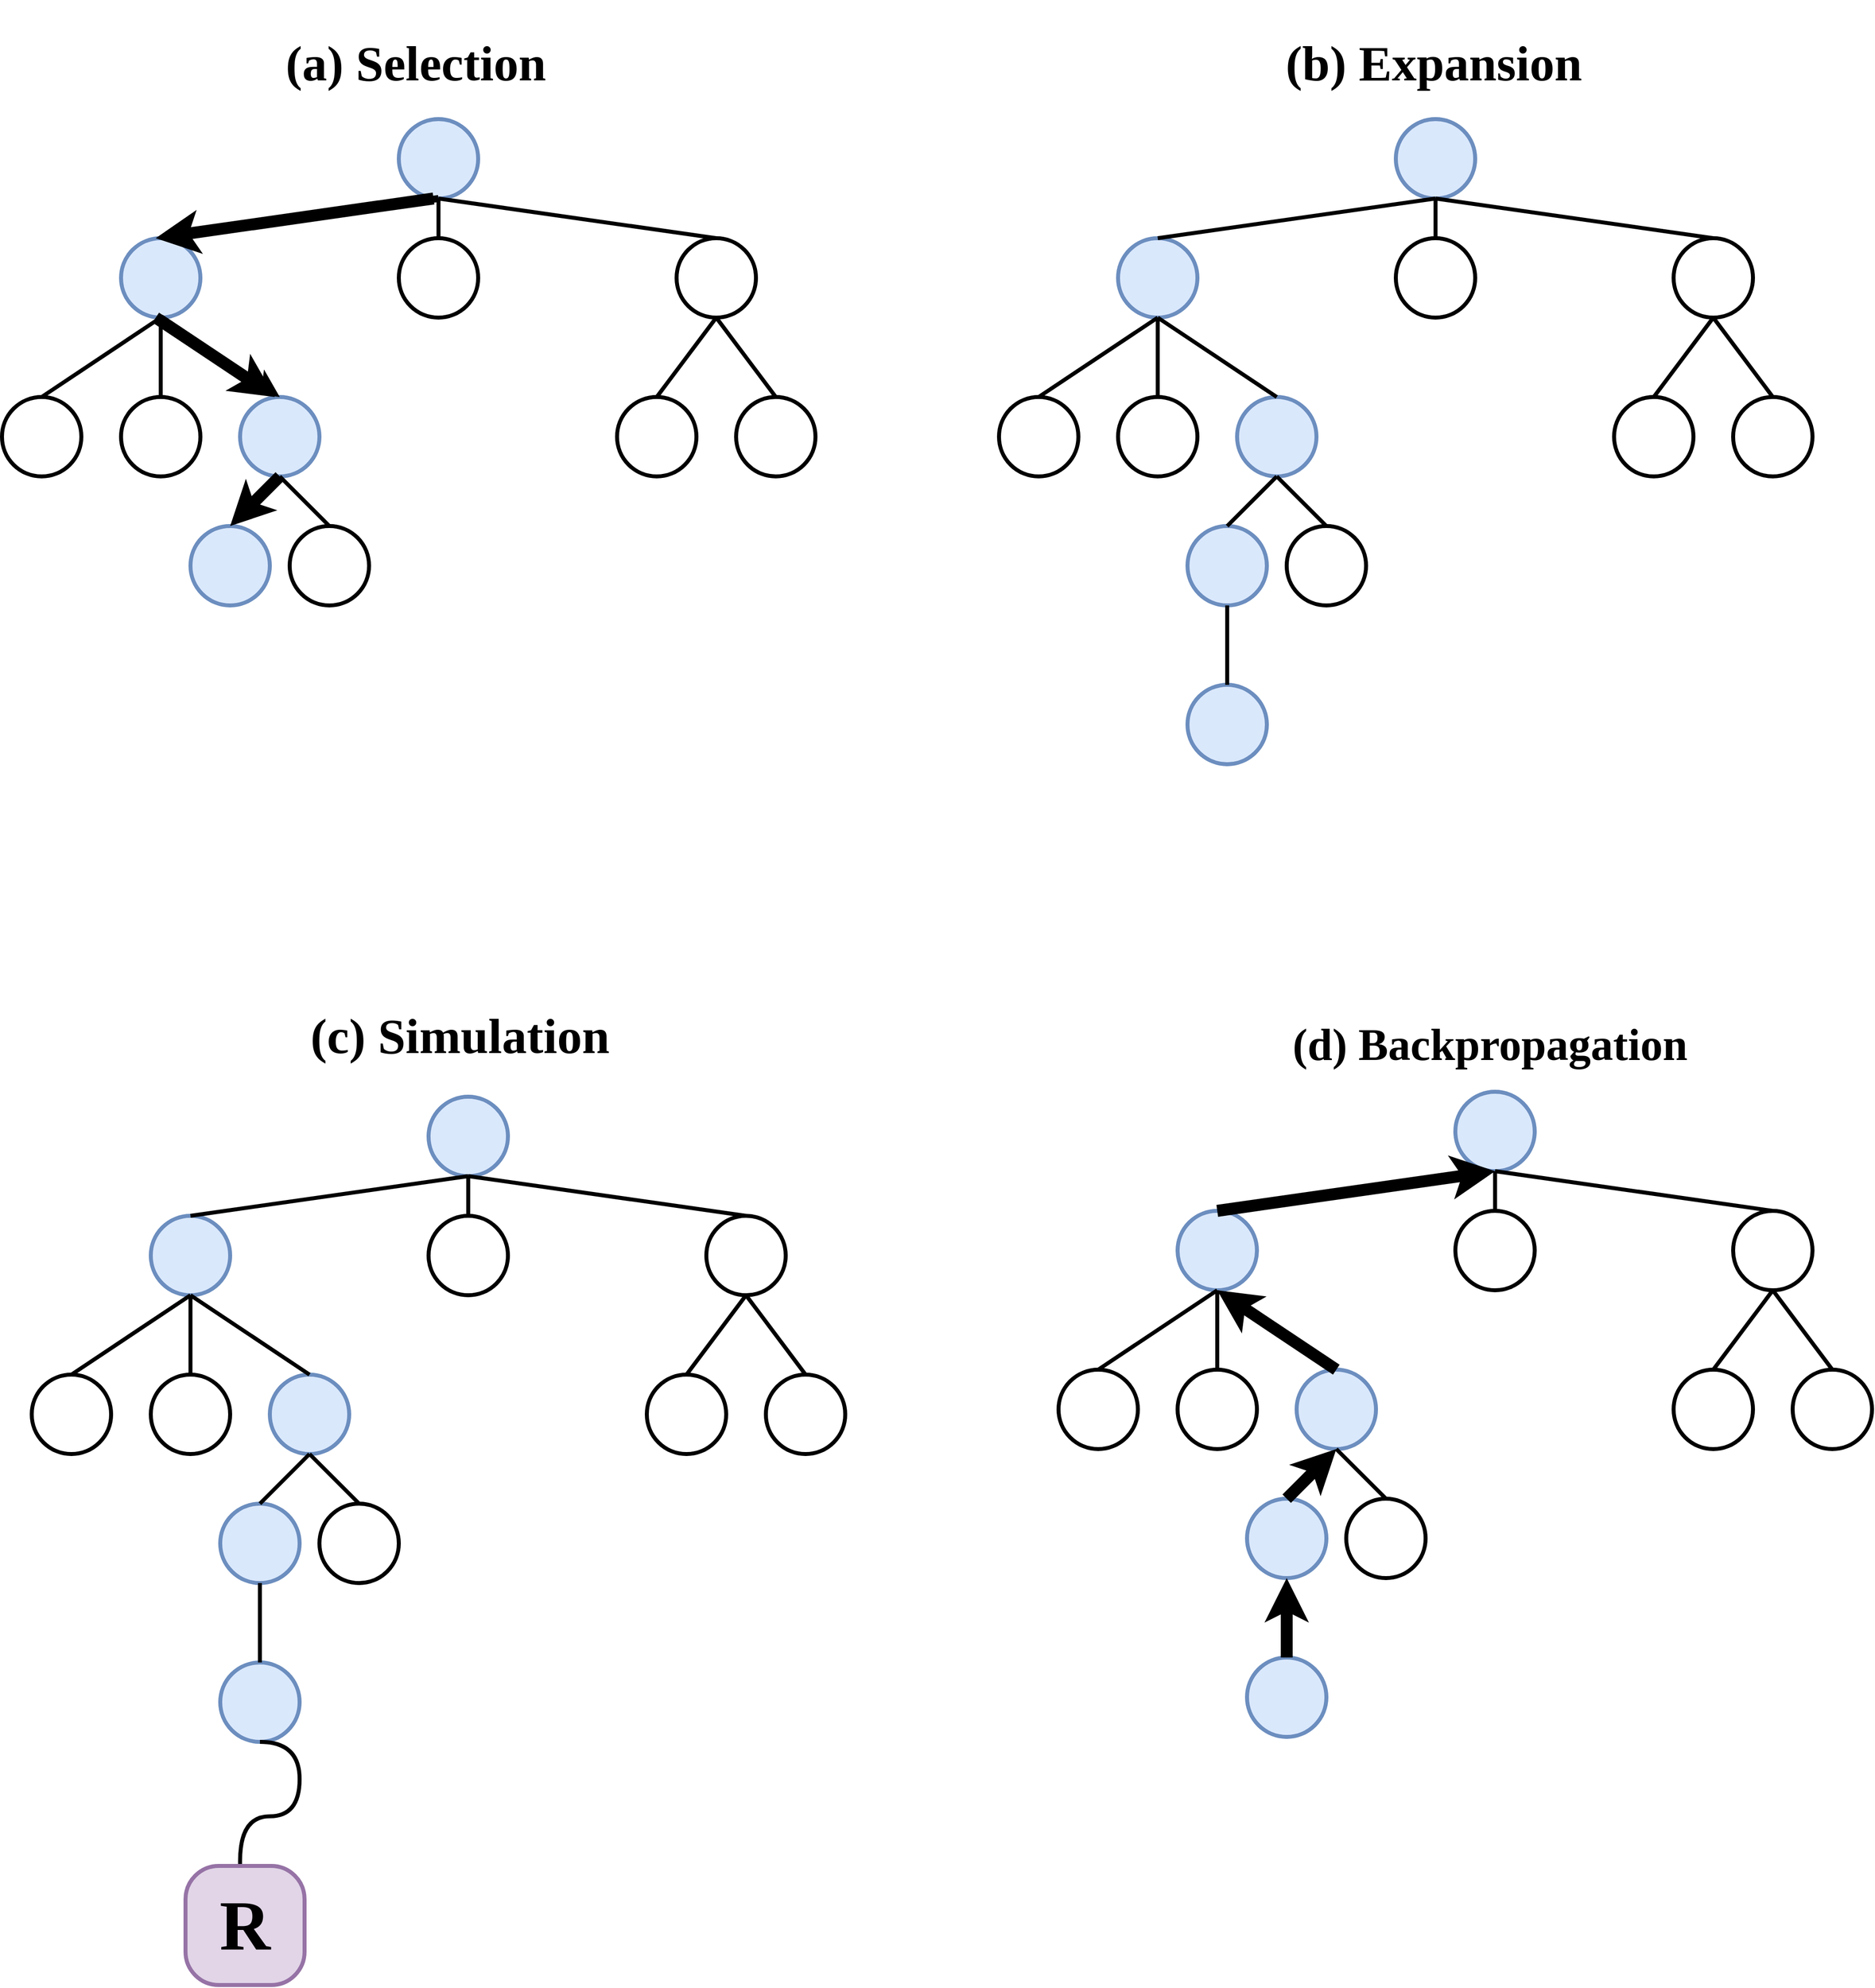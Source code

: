 <mxfile version="19.0.3" type="device"><diagram id="94oe1oDZFFtpoUFkXEv8" name="Page-1"><mxGraphModel dx="3404" dy="1874" grid="1" gridSize="10" guides="1" tooltips="1" connect="1" arrows="1" fold="1" page="1" pageScale="1" pageWidth="1200" pageHeight="1600" math="0" shadow="0"><root><mxCell id="0"/><mxCell id="1" parent="0"/><mxCell id="FXWaGObU6yOtIhLdGdDb-1" value="" style="ellipse;whiteSpace=wrap;html=1;aspect=fixed;strokeWidth=4;fillColor=#dae8fc;strokeColor=#6c8ebf;" parent="1" vertex="1"><mxGeometry x="30" y="710" width="80" height="80" as="geometry"/></mxCell><mxCell id="FXWaGObU6yOtIhLdGdDb-2" value="" style="ellipse;whiteSpace=wrap;html=1;aspect=fixed;strokeWidth=4;fillColor=#dae8fc;strokeColor=#6c8ebf;" parent="1" vertex="1"><mxGeometry x="-250" y="830" width="80" height="80" as="geometry"/></mxCell><mxCell id="FXWaGObU6yOtIhLdGdDb-3" value="" style="ellipse;whiteSpace=wrap;html=1;aspect=fixed;strokeWidth=4;" parent="1" vertex="1"><mxGeometry x="30" y="830" width="80" height="80" as="geometry"/></mxCell><mxCell id="FXWaGObU6yOtIhLdGdDb-4" value="" style="ellipse;whiteSpace=wrap;html=1;aspect=fixed;strokeWidth=4;" parent="1" vertex="1"><mxGeometry x="310" y="830" width="80" height="80" as="geometry"/></mxCell><mxCell id="FXWaGObU6yOtIhLdGdDb-5" value="" style="ellipse;whiteSpace=wrap;html=1;aspect=fixed;strokeWidth=4;" parent="1" vertex="1"><mxGeometry x="250" y="990" width="80" height="80" as="geometry"/></mxCell><mxCell id="FXWaGObU6yOtIhLdGdDb-6" value="" style="ellipse;whiteSpace=wrap;html=1;aspect=fixed;strokeWidth=4;" parent="1" vertex="1"><mxGeometry x="370" y="990" width="80" height="80" as="geometry"/></mxCell><mxCell id="FXWaGObU6yOtIhLdGdDb-7" value="" style="ellipse;whiteSpace=wrap;html=1;aspect=fixed;strokeWidth=4;" parent="1" vertex="1"><mxGeometry x="-250" y="990" width="80" height="80" as="geometry"/></mxCell><mxCell id="FXWaGObU6yOtIhLdGdDb-8" value="" style="ellipse;whiteSpace=wrap;html=1;aspect=fixed;strokeWidth=4;fillColor=#dae8fc;strokeColor=#6c8ebf;" parent="1" vertex="1"><mxGeometry x="-130" y="990" width="80" height="80" as="geometry"/></mxCell><mxCell id="FXWaGObU6yOtIhLdGdDb-9" value="" style="ellipse;whiteSpace=wrap;html=1;aspect=fixed;strokeWidth=4;" parent="1" vertex="1"><mxGeometry x="-370" y="990" width="80" height="80" as="geometry"/></mxCell><mxCell id="FXWaGObU6yOtIhLdGdDb-10" value="" style="ellipse;whiteSpace=wrap;html=1;aspect=fixed;strokeWidth=4;fillColor=#dae8fc;strokeColor=#6c8ebf;" parent="1" vertex="1"><mxGeometry x="-180" y="1120" width="80" height="80" as="geometry"/></mxCell><mxCell id="FXWaGObU6yOtIhLdGdDb-11" value="" style="ellipse;whiteSpace=wrap;html=1;aspect=fixed;strokeWidth=4;" parent="1" vertex="1"><mxGeometry x="-80" y="1120" width="80" height="80" as="geometry"/></mxCell><mxCell id="FXWaGObU6yOtIhLdGdDb-12" value="" style="endArrow=classic;html=1;rounded=0;exitX=0.5;exitY=1;exitDx=0;exitDy=0;entryX=0.5;entryY=0;entryDx=0;entryDy=0;strokeWidth=7;" parent="1" source="FXWaGObU6yOtIhLdGdDb-1" target="FXWaGObU6yOtIhLdGdDb-2" edge="1"><mxGeometry width="50" height="50" relative="1" as="geometry"><mxPoint x="70" y="1170" as="sourcePoint"/><mxPoint x="150" y="1200" as="targetPoint"/></mxGeometry></mxCell><mxCell id="FXWaGObU6yOtIhLdGdDb-13" value="" style="endArrow=classic;html=1;rounded=0;exitX=0.5;exitY=1;exitDx=0;exitDy=0;entryX=0.5;entryY=0;entryDx=0;entryDy=0;strokeWidth=7;" parent="1" source="FXWaGObU6yOtIhLdGdDb-2" target="FXWaGObU6yOtIhLdGdDb-8" edge="1"><mxGeometry width="50" height="50" relative="1" as="geometry"><mxPoint x="-20" y="1050" as="sourcePoint"/><mxPoint x="30" y="1000" as="targetPoint"/></mxGeometry></mxCell><mxCell id="FXWaGObU6yOtIhLdGdDb-14" value="" style="endArrow=classic;html=1;rounded=0;exitX=0.5;exitY=1;exitDx=0;exitDy=0;entryX=0.5;entryY=0;entryDx=0;entryDy=0;strokeWidth=12;" parent="1" source="FXWaGObU6yOtIhLdGdDb-8" target="FXWaGObU6yOtIhLdGdDb-10" edge="1"><mxGeometry width="50" height="50" relative="1" as="geometry"><mxPoint x="-20" y="950" as="sourcePoint"/><mxPoint x="30" y="900" as="targetPoint"/></mxGeometry></mxCell><mxCell id="FXWaGObU6yOtIhLdGdDb-15" value="" style="endArrow=none;html=1;rounded=0;exitX=0.5;exitY=0;exitDx=0;exitDy=0;strokeWidth=4;" parent="1" source="FXWaGObU6yOtIhLdGdDb-3" edge="1"><mxGeometry width="50" height="50" relative="1" as="geometry"><mxPoint x="-20" y="950" as="sourcePoint"/><mxPoint x="70" y="790" as="targetPoint"/></mxGeometry></mxCell><mxCell id="FXWaGObU6yOtIhLdGdDb-16" value="" style="endArrow=none;html=1;rounded=0;exitX=0.5;exitY=0;exitDx=0;exitDy=0;strokeWidth=4;" parent="1" source="FXWaGObU6yOtIhLdGdDb-4" edge="1"><mxGeometry width="50" height="50" relative="1" as="geometry"><mxPoint x="-20" y="950" as="sourcePoint"/><mxPoint x="70" y="790" as="targetPoint"/></mxGeometry></mxCell><mxCell id="FXWaGObU6yOtIhLdGdDb-17" value="" style="endArrow=none;html=1;rounded=0;exitX=0.5;exitY=0;exitDx=0;exitDy=0;strokeWidth=4;" parent="1" source="FXWaGObU6yOtIhLdGdDb-7" edge="1"><mxGeometry width="50" height="50" relative="1" as="geometry"><mxPoint x="-20" y="950" as="sourcePoint"/><mxPoint x="-210" y="910" as="targetPoint"/></mxGeometry></mxCell><mxCell id="FXWaGObU6yOtIhLdGdDb-18" value="" style="endArrow=none;html=1;rounded=0;exitX=0.5;exitY=0;exitDx=0;exitDy=0;strokeWidth=4;" parent="1" source="FXWaGObU6yOtIhLdGdDb-9" edge="1"><mxGeometry width="50" height="50" relative="1" as="geometry"><mxPoint x="-20" y="950" as="sourcePoint"/><mxPoint x="-210" y="910" as="targetPoint"/></mxGeometry></mxCell><mxCell id="FXWaGObU6yOtIhLdGdDb-19" value="" style="endArrow=none;html=1;rounded=0;entryX=0.5;entryY=1;entryDx=0;entryDy=0;exitX=0.5;exitY=0;exitDx=0;exitDy=0;strokeWidth=4;" parent="1" source="FXWaGObU6yOtIhLdGdDb-11" target="FXWaGObU6yOtIhLdGdDb-8" edge="1"><mxGeometry width="50" height="50" relative="1" as="geometry"><mxPoint x="-20" y="950" as="sourcePoint"/><mxPoint x="30" y="900" as="targetPoint"/></mxGeometry></mxCell><mxCell id="FXWaGObU6yOtIhLdGdDb-20" value="" style="endArrow=none;html=1;rounded=0;entryX=0.5;entryY=1;entryDx=0;entryDy=0;exitX=0.5;exitY=0;exitDx=0;exitDy=0;strokeWidth=4;" parent="1" source="FXWaGObU6yOtIhLdGdDb-5" target="FXWaGObU6yOtIhLdGdDb-4" edge="1"><mxGeometry width="50" height="50" relative="1" as="geometry"><mxPoint x="230" y="950" as="sourcePoint"/><mxPoint x="280" y="900" as="targetPoint"/></mxGeometry></mxCell><mxCell id="FXWaGObU6yOtIhLdGdDb-21" value="" style="endArrow=none;html=1;rounded=0;exitX=0.5;exitY=0;exitDx=0;exitDy=0;strokeWidth=4;" parent="1" source="FXWaGObU6yOtIhLdGdDb-6" edge="1"><mxGeometry width="50" height="50" relative="1" as="geometry"><mxPoint x="230" y="950" as="sourcePoint"/><mxPoint x="350" y="910" as="targetPoint"/></mxGeometry></mxCell><mxCell id="FXWaGObU6yOtIhLdGdDb-25" value="" style="ellipse;whiteSpace=wrap;html=1;aspect=fixed;strokeWidth=4;fillColor=#dae8fc;strokeColor=#6c8ebf;" parent="1" vertex="1"><mxGeometry x="1035" y="710" width="80" height="80" as="geometry"/></mxCell><mxCell id="FXWaGObU6yOtIhLdGdDb-26" value="" style="ellipse;whiteSpace=wrap;html=1;aspect=fixed;strokeWidth=4;fillColor=#dae8fc;strokeColor=#6c8ebf;" parent="1" vertex="1"><mxGeometry x="755" y="830" width="80" height="80" as="geometry"/></mxCell><mxCell id="FXWaGObU6yOtIhLdGdDb-27" value="" style="ellipse;whiteSpace=wrap;html=1;aspect=fixed;strokeWidth=4;" parent="1" vertex="1"><mxGeometry x="1035" y="830" width="80" height="80" as="geometry"/></mxCell><mxCell id="FXWaGObU6yOtIhLdGdDb-28" value="" style="ellipse;whiteSpace=wrap;html=1;aspect=fixed;strokeWidth=4;" parent="1" vertex="1"><mxGeometry x="1315" y="830" width="80" height="80" as="geometry"/></mxCell><mxCell id="FXWaGObU6yOtIhLdGdDb-29" value="" style="ellipse;whiteSpace=wrap;html=1;aspect=fixed;strokeWidth=4;" parent="1" vertex="1"><mxGeometry x="1255" y="990" width="80" height="80" as="geometry"/></mxCell><mxCell id="FXWaGObU6yOtIhLdGdDb-30" value="" style="ellipse;whiteSpace=wrap;html=1;aspect=fixed;strokeWidth=4;" parent="1" vertex="1"><mxGeometry x="1375" y="990" width="80" height="80" as="geometry"/></mxCell><mxCell id="FXWaGObU6yOtIhLdGdDb-31" value="" style="ellipse;whiteSpace=wrap;html=1;aspect=fixed;strokeWidth=4;" parent="1" vertex="1"><mxGeometry x="755" y="990" width="80" height="80" as="geometry"/></mxCell><mxCell id="FXWaGObU6yOtIhLdGdDb-32" value="" style="ellipse;whiteSpace=wrap;html=1;aspect=fixed;strokeWidth=4;fillColor=#dae8fc;strokeColor=#6c8ebf;" parent="1" vertex="1"><mxGeometry x="875" y="990" width="80" height="80" as="geometry"/></mxCell><mxCell id="FXWaGObU6yOtIhLdGdDb-33" value="" style="ellipse;whiteSpace=wrap;html=1;aspect=fixed;strokeWidth=4;" parent="1" vertex="1"><mxGeometry x="635" y="990" width="80" height="80" as="geometry"/></mxCell><mxCell id="FXWaGObU6yOtIhLdGdDb-34" value="" style="ellipse;whiteSpace=wrap;html=1;aspect=fixed;strokeWidth=4;fillColor=#dae8fc;strokeColor=#6c8ebf;" parent="1" vertex="1"><mxGeometry x="825" y="1120" width="80" height="80" as="geometry"/></mxCell><mxCell id="FXWaGObU6yOtIhLdGdDb-35" value="" style="ellipse;whiteSpace=wrap;html=1;aspect=fixed;strokeWidth=4;" parent="1" vertex="1"><mxGeometry x="925" y="1120" width="80" height="80" as="geometry"/></mxCell><mxCell id="FXWaGObU6yOtIhLdGdDb-39" value="" style="endArrow=none;html=1;rounded=0;exitX=0.5;exitY=0;exitDx=0;exitDy=0;strokeWidth=4;" parent="1" source="FXWaGObU6yOtIhLdGdDb-27" edge="1"><mxGeometry width="50" height="50" relative="1" as="geometry"><mxPoint x="985" y="950" as="sourcePoint"/><mxPoint x="1075.0" y="790" as="targetPoint"/></mxGeometry></mxCell><mxCell id="FXWaGObU6yOtIhLdGdDb-40" value="" style="endArrow=none;html=1;rounded=0;exitX=0.5;exitY=0;exitDx=0;exitDy=0;strokeWidth=4;" parent="1" source="FXWaGObU6yOtIhLdGdDb-28" edge="1"><mxGeometry width="50" height="50" relative="1" as="geometry"><mxPoint x="985" y="950" as="sourcePoint"/><mxPoint x="1075.0" y="790" as="targetPoint"/></mxGeometry></mxCell><mxCell id="FXWaGObU6yOtIhLdGdDb-41" value="" style="endArrow=none;html=1;rounded=0;exitX=0.5;exitY=0;exitDx=0;exitDy=0;strokeWidth=4;" parent="1" source="FXWaGObU6yOtIhLdGdDb-31" edge="1"><mxGeometry width="50" height="50" relative="1" as="geometry"><mxPoint x="985" y="950" as="sourcePoint"/><mxPoint x="795.0" y="910" as="targetPoint"/></mxGeometry></mxCell><mxCell id="FXWaGObU6yOtIhLdGdDb-42" value="" style="endArrow=none;html=1;rounded=0;exitX=0.5;exitY=0;exitDx=0;exitDy=0;strokeWidth=4;" parent="1" source="FXWaGObU6yOtIhLdGdDb-33" edge="1"><mxGeometry width="50" height="50" relative="1" as="geometry"><mxPoint x="985" y="950" as="sourcePoint"/><mxPoint x="795.0" y="910" as="targetPoint"/></mxGeometry></mxCell><mxCell id="FXWaGObU6yOtIhLdGdDb-43" value="" style="endArrow=none;html=1;rounded=0;entryX=0.5;entryY=1;entryDx=0;entryDy=0;exitX=0.5;exitY=0;exitDx=0;exitDy=0;strokeWidth=4;" parent="1" source="FXWaGObU6yOtIhLdGdDb-35" target="FXWaGObU6yOtIhLdGdDb-32" edge="1"><mxGeometry width="50" height="50" relative="1" as="geometry"><mxPoint x="985" y="950" as="sourcePoint"/><mxPoint x="1035" y="900" as="targetPoint"/></mxGeometry></mxCell><mxCell id="FXWaGObU6yOtIhLdGdDb-44" value="" style="endArrow=none;html=1;rounded=0;entryX=0.5;entryY=1;entryDx=0;entryDy=0;exitX=0.5;exitY=0;exitDx=0;exitDy=0;strokeWidth=4;" parent="1" source="FXWaGObU6yOtIhLdGdDb-29" target="FXWaGObU6yOtIhLdGdDb-28" edge="1"><mxGeometry width="50" height="50" relative="1" as="geometry"><mxPoint x="1235" y="950" as="sourcePoint"/><mxPoint x="1285" y="900" as="targetPoint"/></mxGeometry></mxCell><mxCell id="FXWaGObU6yOtIhLdGdDb-45" value="" style="endArrow=none;html=1;rounded=0;exitX=0.5;exitY=0;exitDx=0;exitDy=0;strokeWidth=4;" parent="1" source="FXWaGObU6yOtIhLdGdDb-30" edge="1"><mxGeometry width="50" height="50" relative="1" as="geometry"><mxPoint x="1235" y="950" as="sourcePoint"/><mxPoint x="1355" y="910" as="targetPoint"/></mxGeometry></mxCell><mxCell id="FXWaGObU6yOtIhLdGdDb-46" value="" style="endArrow=none;html=1;rounded=0;entryX=0.5;entryY=1;entryDx=0;entryDy=0;exitX=0.5;exitY=0;exitDx=0;exitDy=0;strokeWidth=4;" parent="1" source="FXWaGObU6yOtIhLdGdDb-26" target="FXWaGObU6yOtIhLdGdDb-25" edge="1"><mxGeometry width="50" height="50" relative="1" as="geometry"><mxPoint x="1100" y="790" as="sourcePoint"/><mxPoint x="1150" y="740" as="targetPoint"/></mxGeometry></mxCell><mxCell id="FXWaGObU6yOtIhLdGdDb-47" value="" style="endArrow=none;html=1;rounded=0;entryX=0.5;entryY=1;entryDx=0;entryDy=0;exitX=0.5;exitY=0;exitDx=0;exitDy=0;strokeWidth=4;" parent="1" source="FXWaGObU6yOtIhLdGdDb-32" target="FXWaGObU6yOtIhLdGdDb-26" edge="1"><mxGeometry width="50" height="50" relative="1" as="geometry"><mxPoint x="1100" y="890" as="sourcePoint"/><mxPoint x="1150" y="840" as="targetPoint"/></mxGeometry></mxCell><mxCell id="FXWaGObU6yOtIhLdGdDb-48" value="" style="endArrow=none;html=1;rounded=0;exitX=0.5;exitY=0;exitDx=0;exitDy=0;entryX=0.5;entryY=1;entryDx=0;entryDy=0;strokeWidth=4;" parent="1" source="FXWaGObU6yOtIhLdGdDb-34" target="FXWaGObU6yOtIhLdGdDb-32" edge="1"><mxGeometry width="50" height="50" relative="1" as="geometry"><mxPoint x="1100" y="980" as="sourcePoint"/><mxPoint x="920" y="1070" as="targetPoint"/></mxGeometry></mxCell><mxCell id="FXWaGObU6yOtIhLdGdDb-49" value="" style="ellipse;whiteSpace=wrap;html=1;aspect=fixed;strokeWidth=4;fillColor=#dae8fc;strokeColor=#6c8ebf;" parent="1" vertex="1"><mxGeometry x="825" y="1280" width="80" height="80" as="geometry"/></mxCell><mxCell id="FXWaGObU6yOtIhLdGdDb-50" value="" style="endArrow=none;html=1;rounded=0;exitX=0.5;exitY=1;exitDx=0;exitDy=0;entryX=0.5;entryY=0;entryDx=0;entryDy=0;strokeWidth=4;" parent="1" source="FXWaGObU6yOtIhLdGdDb-34" target="FXWaGObU6yOtIhLdGdDb-49" edge="1"><mxGeometry width="50" height="50" relative="1" as="geometry"><mxPoint x="1100" y="1080" as="sourcePoint"/><mxPoint x="1150" y="1030" as="targetPoint"/></mxGeometry></mxCell><mxCell id="FXWaGObU6yOtIhLdGdDb-75" value="" style="ellipse;whiteSpace=wrap;html=1;aspect=fixed;strokeWidth=4;fillColor=#dae8fc;strokeColor=#6c8ebf;" parent="1" vertex="1"><mxGeometry x="60" y="1695" width="80" height="80" as="geometry"/></mxCell><mxCell id="FXWaGObU6yOtIhLdGdDb-76" value="" style="ellipse;whiteSpace=wrap;html=1;aspect=fixed;strokeWidth=4;fillColor=#dae8fc;strokeColor=#6c8ebf;" parent="1" vertex="1"><mxGeometry x="-220" y="1815" width="80" height="80" as="geometry"/></mxCell><mxCell id="FXWaGObU6yOtIhLdGdDb-77" value="" style="ellipse;whiteSpace=wrap;html=1;aspect=fixed;strokeWidth=4;" parent="1" vertex="1"><mxGeometry x="60" y="1815" width="80" height="80" as="geometry"/></mxCell><mxCell id="FXWaGObU6yOtIhLdGdDb-78" value="" style="ellipse;whiteSpace=wrap;html=1;aspect=fixed;strokeWidth=4;" parent="1" vertex="1"><mxGeometry x="340" y="1815" width="80" height="80" as="geometry"/></mxCell><mxCell id="FXWaGObU6yOtIhLdGdDb-79" value="" style="ellipse;whiteSpace=wrap;html=1;aspect=fixed;strokeWidth=4;" parent="1" vertex="1"><mxGeometry x="280" y="1975" width="80" height="80" as="geometry"/></mxCell><mxCell id="FXWaGObU6yOtIhLdGdDb-80" value="" style="ellipse;whiteSpace=wrap;html=1;aspect=fixed;strokeWidth=4;" parent="1" vertex="1"><mxGeometry x="400" y="1975" width="80" height="80" as="geometry"/></mxCell><mxCell id="FXWaGObU6yOtIhLdGdDb-81" value="" style="ellipse;whiteSpace=wrap;html=1;aspect=fixed;strokeWidth=4;" parent="1" vertex="1"><mxGeometry x="-220" y="1975" width="80" height="80" as="geometry"/></mxCell><mxCell id="FXWaGObU6yOtIhLdGdDb-82" value="" style="ellipse;whiteSpace=wrap;html=1;aspect=fixed;strokeWidth=4;fillColor=#dae8fc;strokeColor=#6c8ebf;" parent="1" vertex="1"><mxGeometry x="-100" y="1975" width="80" height="80" as="geometry"/></mxCell><mxCell id="FXWaGObU6yOtIhLdGdDb-83" value="" style="ellipse;whiteSpace=wrap;html=1;aspect=fixed;strokeWidth=4;" parent="1" vertex="1"><mxGeometry x="-340" y="1975" width="80" height="80" as="geometry"/></mxCell><mxCell id="FXWaGObU6yOtIhLdGdDb-84" value="" style="ellipse;whiteSpace=wrap;html=1;aspect=fixed;strokeWidth=4;fillColor=#dae8fc;strokeColor=#6c8ebf;" parent="1" vertex="1"><mxGeometry x="-150" y="2105" width="80" height="80" as="geometry"/></mxCell><mxCell id="FXWaGObU6yOtIhLdGdDb-85" value="" style="ellipse;whiteSpace=wrap;html=1;aspect=fixed;strokeWidth=4;" parent="1" vertex="1"><mxGeometry x="-50" y="2105" width="80" height="80" as="geometry"/></mxCell><mxCell id="FXWaGObU6yOtIhLdGdDb-86" value="" style="endArrow=none;html=1;rounded=0;exitX=0.5;exitY=0;exitDx=0;exitDy=0;strokeWidth=4;" parent="1" source="FXWaGObU6yOtIhLdGdDb-77" edge="1"><mxGeometry width="50" height="50" relative="1" as="geometry"><mxPoint x="10" y="1935" as="sourcePoint"/><mxPoint x="100" y="1775" as="targetPoint"/></mxGeometry></mxCell><mxCell id="FXWaGObU6yOtIhLdGdDb-87" value="" style="endArrow=none;html=1;rounded=0;exitX=0.5;exitY=0;exitDx=0;exitDy=0;strokeWidth=4;" parent="1" source="FXWaGObU6yOtIhLdGdDb-78" edge="1"><mxGeometry width="50" height="50" relative="1" as="geometry"><mxPoint x="10" y="1935" as="sourcePoint"/><mxPoint x="100" y="1775" as="targetPoint"/></mxGeometry></mxCell><mxCell id="FXWaGObU6yOtIhLdGdDb-88" value="" style="endArrow=none;html=1;rounded=0;exitX=0.5;exitY=0;exitDx=0;exitDy=0;strokeWidth=4;" parent="1" source="FXWaGObU6yOtIhLdGdDb-81" edge="1"><mxGeometry width="50" height="50" relative="1" as="geometry"><mxPoint x="10" y="1935" as="sourcePoint"/><mxPoint x="-180" y="1895.0" as="targetPoint"/></mxGeometry></mxCell><mxCell id="FXWaGObU6yOtIhLdGdDb-89" value="" style="endArrow=none;html=1;rounded=0;exitX=0.5;exitY=0;exitDx=0;exitDy=0;strokeWidth=4;" parent="1" source="FXWaGObU6yOtIhLdGdDb-83" edge="1"><mxGeometry width="50" height="50" relative="1" as="geometry"><mxPoint x="10" y="1935" as="sourcePoint"/><mxPoint x="-180" y="1895.0" as="targetPoint"/></mxGeometry></mxCell><mxCell id="FXWaGObU6yOtIhLdGdDb-90" value="" style="endArrow=none;html=1;rounded=0;entryX=0.5;entryY=1;entryDx=0;entryDy=0;exitX=0.5;exitY=0;exitDx=0;exitDy=0;strokeWidth=4;" parent="1" source="FXWaGObU6yOtIhLdGdDb-85" target="FXWaGObU6yOtIhLdGdDb-82" edge="1"><mxGeometry width="50" height="50" relative="1" as="geometry"><mxPoint x="10" y="1935" as="sourcePoint"/><mxPoint x="60" y="1885" as="targetPoint"/></mxGeometry></mxCell><mxCell id="FXWaGObU6yOtIhLdGdDb-91" value="" style="endArrow=none;html=1;rounded=0;entryX=0.5;entryY=1;entryDx=0;entryDy=0;exitX=0.5;exitY=0;exitDx=0;exitDy=0;strokeWidth=4;" parent="1" source="FXWaGObU6yOtIhLdGdDb-79" target="FXWaGObU6yOtIhLdGdDb-78" edge="1"><mxGeometry width="50" height="50" relative="1" as="geometry"><mxPoint x="260" y="1935" as="sourcePoint"/><mxPoint x="310" y="1885" as="targetPoint"/></mxGeometry></mxCell><mxCell id="FXWaGObU6yOtIhLdGdDb-92" value="" style="endArrow=none;html=1;rounded=0;exitX=0.5;exitY=0;exitDx=0;exitDy=0;strokeWidth=4;" parent="1" source="FXWaGObU6yOtIhLdGdDb-80" edge="1"><mxGeometry width="50" height="50" relative="1" as="geometry"><mxPoint x="260" y="1935" as="sourcePoint"/><mxPoint x="380" y="1895.0" as="targetPoint"/></mxGeometry></mxCell><mxCell id="FXWaGObU6yOtIhLdGdDb-93" value="" style="endArrow=none;html=1;rounded=0;entryX=0.5;entryY=1;entryDx=0;entryDy=0;exitX=0.5;exitY=0;exitDx=0;exitDy=0;strokeWidth=4;" parent="1" source="FXWaGObU6yOtIhLdGdDb-76" target="FXWaGObU6yOtIhLdGdDb-75" edge="1"><mxGeometry width="50" height="50" relative="1" as="geometry"><mxPoint x="125" y="1775" as="sourcePoint"/><mxPoint x="175" y="1725" as="targetPoint"/></mxGeometry></mxCell><mxCell id="FXWaGObU6yOtIhLdGdDb-94" value="" style="endArrow=none;html=1;rounded=0;entryX=0.5;entryY=1;entryDx=0;entryDy=0;exitX=0.5;exitY=0;exitDx=0;exitDy=0;strokeWidth=4;" parent="1" source="FXWaGObU6yOtIhLdGdDb-82" target="FXWaGObU6yOtIhLdGdDb-76" edge="1"><mxGeometry width="50" height="50" relative="1" as="geometry"><mxPoint x="125" y="1875" as="sourcePoint"/><mxPoint x="175" y="1825" as="targetPoint"/></mxGeometry></mxCell><mxCell id="FXWaGObU6yOtIhLdGdDb-95" value="" style="endArrow=none;html=1;rounded=0;exitX=0.5;exitY=0;exitDx=0;exitDy=0;entryX=0.5;entryY=1;entryDx=0;entryDy=0;strokeWidth=4;" parent="1" source="FXWaGObU6yOtIhLdGdDb-84" target="FXWaGObU6yOtIhLdGdDb-82" edge="1"><mxGeometry width="50" height="50" relative="1" as="geometry"><mxPoint x="125" y="1965" as="sourcePoint"/><mxPoint x="-55" y="2055" as="targetPoint"/></mxGeometry></mxCell><mxCell id="FXWaGObU6yOtIhLdGdDb-96" value="" style="ellipse;whiteSpace=wrap;html=1;aspect=fixed;strokeWidth=4;fillColor=#dae8fc;strokeColor=#6c8ebf;" parent="1" vertex="1"><mxGeometry x="-150" y="2265" width="80" height="80" as="geometry"/></mxCell><mxCell id="FXWaGObU6yOtIhLdGdDb-97" value="" style="endArrow=none;html=1;rounded=0;exitX=0.5;exitY=1;exitDx=0;exitDy=0;entryX=0.5;entryY=0;entryDx=0;entryDy=0;strokeWidth=4;" parent="1" source="FXWaGObU6yOtIhLdGdDb-84" target="FXWaGObU6yOtIhLdGdDb-96" edge="1"><mxGeometry width="50" height="50" relative="1" as="geometry"><mxPoint x="125" y="2065" as="sourcePoint"/><mxPoint x="175" y="2015" as="targetPoint"/></mxGeometry></mxCell><mxCell id="FXWaGObU6yOtIhLdGdDb-98" value="" style="endArrow=none;html=1;rounded=0;edgeStyle=orthogonalEdgeStyle;curved=1;entryX=0.5;entryY=1;entryDx=0;entryDy=0;startArrow=none;exitX=0.5;exitY=0;exitDx=0;exitDy=0;strokeWidth=4;" parent="1" source="FXWaGObU6yOtIhLdGdDb-130" target="FXWaGObU6yOtIhLdGdDb-96" edge="1"><mxGeometry width="50" height="50" relative="1" as="geometry"><mxPoint x="-110" y="2560" as="sourcePoint"/><mxPoint x="-110" y="2350" as="targetPoint"/><Array as="points"><mxPoint x="-130" y="2510"/><mxPoint x="-130" y="2420"/><mxPoint x="-70" y="2420"/><mxPoint x="-70" y="2345"/></Array></mxGeometry></mxCell><mxCell id="FXWaGObU6yOtIhLdGdDb-99" value="" style="ellipse;whiteSpace=wrap;html=1;aspect=fixed;strokeWidth=4;fillColor=#dae8fc;strokeColor=#6c8ebf;" parent="1" vertex="1"><mxGeometry x="1095" y="1690" width="80" height="80" as="geometry"/></mxCell><mxCell id="FXWaGObU6yOtIhLdGdDb-100" value="" style="ellipse;whiteSpace=wrap;html=1;aspect=fixed;strokeWidth=4;fillColor=#dae8fc;strokeColor=#6c8ebf;" parent="1" vertex="1"><mxGeometry x="815" y="1810" width="80" height="80" as="geometry"/></mxCell><mxCell id="FXWaGObU6yOtIhLdGdDb-101" value="" style="ellipse;whiteSpace=wrap;html=1;aspect=fixed;strokeWidth=4;" parent="1" vertex="1"><mxGeometry x="1095" y="1810" width="80" height="80" as="geometry"/></mxCell><mxCell id="FXWaGObU6yOtIhLdGdDb-102" value="" style="ellipse;whiteSpace=wrap;html=1;aspect=fixed;strokeWidth=4;" parent="1" vertex="1"><mxGeometry x="1375" y="1810" width="80" height="80" as="geometry"/></mxCell><mxCell id="FXWaGObU6yOtIhLdGdDb-103" value="" style="ellipse;whiteSpace=wrap;html=1;aspect=fixed;strokeWidth=4;" parent="1" vertex="1"><mxGeometry x="1315" y="1970" width="80" height="80" as="geometry"/></mxCell><mxCell id="FXWaGObU6yOtIhLdGdDb-104" value="" style="ellipse;whiteSpace=wrap;html=1;aspect=fixed;strokeWidth=4;" parent="1" vertex="1"><mxGeometry x="1435" y="1970" width="80" height="80" as="geometry"/></mxCell><mxCell id="FXWaGObU6yOtIhLdGdDb-105" value="" style="ellipse;whiteSpace=wrap;html=1;aspect=fixed;strokeWidth=4;" parent="1" vertex="1"><mxGeometry x="815" y="1970" width="80" height="80" as="geometry"/></mxCell><mxCell id="FXWaGObU6yOtIhLdGdDb-106" value="" style="ellipse;whiteSpace=wrap;html=1;aspect=fixed;strokeWidth=4;fillColor=#dae8fc;strokeColor=#6c8ebf;" parent="1" vertex="1"><mxGeometry x="935" y="1970" width="80" height="80" as="geometry"/></mxCell><mxCell id="FXWaGObU6yOtIhLdGdDb-107" value="" style="ellipse;whiteSpace=wrap;html=1;aspect=fixed;strokeWidth=4;" parent="1" vertex="1"><mxGeometry x="695" y="1970" width="80" height="80" as="geometry"/></mxCell><mxCell id="FXWaGObU6yOtIhLdGdDb-108" value="" style="ellipse;whiteSpace=wrap;html=1;aspect=fixed;strokeWidth=4;fillColor=#dae8fc;strokeColor=#6c8ebf;" parent="1" vertex="1"><mxGeometry x="885" y="2100" width="80" height="80" as="geometry"/></mxCell><mxCell id="FXWaGObU6yOtIhLdGdDb-109" value="" style="ellipse;whiteSpace=wrap;html=1;aspect=fixed;strokeWidth=4;" parent="1" vertex="1"><mxGeometry x="985" y="2100" width="80" height="80" as="geometry"/></mxCell><mxCell id="FXWaGObU6yOtIhLdGdDb-110" value="" style="endArrow=none;html=1;rounded=0;exitX=0.5;exitY=0;exitDx=0;exitDy=0;strokeWidth=4;" parent="1" source="FXWaGObU6yOtIhLdGdDb-101" edge="1"><mxGeometry width="50" height="50" relative="1" as="geometry"><mxPoint x="1045" y="1930" as="sourcePoint"/><mxPoint x="1135" y="1770" as="targetPoint"/></mxGeometry></mxCell><mxCell id="FXWaGObU6yOtIhLdGdDb-111" value="" style="endArrow=none;html=1;rounded=0;exitX=0.5;exitY=0;exitDx=0;exitDy=0;strokeWidth=4;" parent="1" source="FXWaGObU6yOtIhLdGdDb-102" edge="1"><mxGeometry width="50" height="50" relative="1" as="geometry"><mxPoint x="1045" y="1930" as="sourcePoint"/><mxPoint x="1135" y="1770" as="targetPoint"/></mxGeometry></mxCell><mxCell id="FXWaGObU6yOtIhLdGdDb-112" value="" style="endArrow=none;html=1;rounded=0;exitX=0.5;exitY=0;exitDx=0;exitDy=0;strokeWidth=4;" parent="1" source="FXWaGObU6yOtIhLdGdDb-105" edge="1"><mxGeometry width="50" height="50" relative="1" as="geometry"><mxPoint x="1045" y="1930" as="sourcePoint"/><mxPoint x="855" y="1890.0" as="targetPoint"/></mxGeometry></mxCell><mxCell id="FXWaGObU6yOtIhLdGdDb-113" value="" style="endArrow=none;html=1;rounded=0;exitX=0.5;exitY=0;exitDx=0;exitDy=0;strokeWidth=4;" parent="1" source="FXWaGObU6yOtIhLdGdDb-107" edge="1"><mxGeometry width="50" height="50" relative="1" as="geometry"><mxPoint x="1045" y="1930" as="sourcePoint"/><mxPoint x="855" y="1890.0" as="targetPoint"/></mxGeometry></mxCell><mxCell id="FXWaGObU6yOtIhLdGdDb-114" value="" style="endArrow=none;html=1;rounded=0;entryX=0.5;entryY=1;entryDx=0;entryDy=0;exitX=0.5;exitY=0;exitDx=0;exitDy=0;strokeWidth=4;" parent="1" source="FXWaGObU6yOtIhLdGdDb-109" target="FXWaGObU6yOtIhLdGdDb-106" edge="1"><mxGeometry width="50" height="50" relative="1" as="geometry"><mxPoint x="1045" y="1930" as="sourcePoint"/><mxPoint x="1095" y="1880" as="targetPoint"/></mxGeometry></mxCell><mxCell id="FXWaGObU6yOtIhLdGdDb-115" value="" style="endArrow=none;html=1;rounded=0;entryX=0.5;entryY=1;entryDx=0;entryDy=0;exitX=0.5;exitY=0;exitDx=0;exitDy=0;strokeWidth=4;" parent="1" source="FXWaGObU6yOtIhLdGdDb-103" target="FXWaGObU6yOtIhLdGdDb-102" edge="1"><mxGeometry width="50" height="50" relative="1" as="geometry"><mxPoint x="1295" y="1930" as="sourcePoint"/><mxPoint x="1345" y="1880" as="targetPoint"/></mxGeometry></mxCell><mxCell id="FXWaGObU6yOtIhLdGdDb-116" value="" style="endArrow=none;html=1;rounded=0;exitX=0.5;exitY=0;exitDx=0;exitDy=0;strokeWidth=4;" parent="1" source="FXWaGObU6yOtIhLdGdDb-104" edge="1"><mxGeometry width="50" height="50" relative="1" as="geometry"><mxPoint x="1295" y="1930" as="sourcePoint"/><mxPoint x="1415" y="1890.0" as="targetPoint"/></mxGeometry></mxCell><mxCell id="FXWaGObU6yOtIhLdGdDb-120" value="" style="ellipse;whiteSpace=wrap;html=1;aspect=fixed;strokeWidth=4;fillColor=#dae8fc;strokeColor=#6c8ebf;" parent="1" vertex="1"><mxGeometry x="885" y="2260" width="80" height="80" as="geometry"/></mxCell><mxCell id="FXWaGObU6yOtIhLdGdDb-122" value="" style="endArrow=classic;html=1;rounded=0;curved=1;exitX=0.5;exitY=0;exitDx=0;exitDy=0;entryX=0.5;entryY=1;entryDx=0;entryDy=0;fillColor=#000000;endSize=6;startSize=12;sourcePerimeterSpacing=2;strokeWidth=12;" parent="1" source="FXWaGObU6yOtIhLdGdDb-120" target="FXWaGObU6yOtIhLdGdDb-108" edge="1"><mxGeometry width="50" height="50" relative="1" as="geometry"><mxPoint x="1005" y="2060" as="sourcePoint"/><mxPoint x="1025" y="2250" as="targetPoint"/></mxGeometry></mxCell><mxCell id="FXWaGObU6yOtIhLdGdDb-123" value="" style="endArrow=classic;html=1;rounded=0;curved=1;exitX=0.5;exitY=0;exitDx=0;exitDy=0;entryX=0.5;entryY=1;entryDx=0;entryDy=0;strokeWidth=12;" parent="1" source="FXWaGObU6yOtIhLdGdDb-108" target="FXWaGObU6yOtIhLdGdDb-106" edge="1"><mxGeometry width="50" height="50" relative="1" as="geometry"><mxPoint x="1105" y="2200" as="sourcePoint"/><mxPoint x="1155" y="2150" as="targetPoint"/></mxGeometry></mxCell><mxCell id="FXWaGObU6yOtIhLdGdDb-124" value="" style="endArrow=classic;html=1;rounded=0;curved=1;exitX=0.5;exitY=0;exitDx=0;exitDy=0;entryX=0.5;entryY=1;entryDx=0;entryDy=0;strokeWidth=12;" parent="1" source="FXWaGObU6yOtIhLdGdDb-106" target="FXWaGObU6yOtIhLdGdDb-100" edge="1"><mxGeometry width="50" height="50" relative="1" as="geometry"><mxPoint x="1105" y="2200" as="sourcePoint"/><mxPoint x="1155" y="2150" as="targetPoint"/></mxGeometry></mxCell><mxCell id="FXWaGObU6yOtIhLdGdDb-125" value="" style="endArrow=classic;html=1;rounded=0;curved=1;exitX=0.5;exitY=0;exitDx=0;exitDy=0;entryX=0.5;entryY=1;entryDx=0;entryDy=0;strokeWidth=12;" parent="1" source="FXWaGObU6yOtIhLdGdDb-100" target="FXWaGObU6yOtIhLdGdDb-99" edge="1"><mxGeometry width="50" height="50" relative="1" as="geometry"><mxPoint x="1105" y="1910" as="sourcePoint"/><mxPoint x="1155" y="1860" as="targetPoint"/></mxGeometry></mxCell><mxCell id="FXWaGObU6yOtIhLdGdDb-126" value="&lt;h1 style=&quot;font-size: 50px;&quot;&gt;&lt;font style=&quot;font-size: 50px;&quot; face=&quot;Times New Roman&quot;&gt;(a) Selection&lt;/font&gt;&lt;/h1&gt;" style="text;html=1;strokeColor=none;fillColor=none;spacing=5;spacingTop=-20;whiteSpace=wrap;overflow=hidden;rounded=0;fontSize=50;" parent="1" vertex="1"><mxGeometry x="-88.75" y="600" width="317.5" height="90" as="geometry"/></mxCell><mxCell id="FXWaGObU6yOtIhLdGdDb-127" value="&lt;h1 style=&quot;font-size: 50px;&quot;&gt;&lt;font style=&quot;font-size: 50px;&quot; face=&quot;Times New Roman&quot;&gt;(b) Expansion&lt;/font&gt;&lt;/h1&gt;" style="text;html=1;strokeColor=none;fillColor=none;spacing=5;spacingTop=-20;whiteSpace=wrap;overflow=hidden;rounded=0;fontSize=50;" parent="1" vertex="1"><mxGeometry x="918.75" y="600" width="312.5" height="90" as="geometry"/></mxCell><mxCell id="FXWaGObU6yOtIhLdGdDb-128" value="&lt;h1 style=&quot;font-size: 50px;&quot;&gt;&lt;font style=&quot;font-size: 50px;&quot; face=&quot;Times New Roman&quot;&gt;(c) Simulation&lt;/font&gt;&lt;/h1&gt;" style="text;html=1;strokeColor=none;fillColor=none;spacing=5;spacingTop=-20;whiteSpace=wrap;overflow=hidden;rounded=0;fontSize=50;" parent="1" vertex="1"><mxGeometry x="-63.75" y="1580" width="327.5" height="100" as="geometry"/></mxCell><mxCell id="FXWaGObU6yOtIhLdGdDb-129" value="&lt;h1&gt;&lt;font style=&quot;font-size: 45px&quot; face=&quot;Times New Roman&quot;&gt;(d) Backpropagation&lt;/font&gt;&lt;/h1&gt;" style="text;html=1;strokeColor=none;fillColor=none;spacing=5;spacingTop=-20;whiteSpace=wrap;overflow=hidden;rounded=0;" parent="1" vertex="1"><mxGeometry x="926.25" y="1610" width="417.5" height="60" as="geometry"/></mxCell><mxCell id="FXWaGObU6yOtIhLdGdDb-130" value="&lt;font style=&quot;font-size: 71px;&quot;&gt;R&lt;/font&gt;" style="whiteSpace=wrap;html=1;aspect=fixed;fontFamily=Times New Roman;fontSize=71;rounded=1;arcSize=28;strokeWidth=4;fontStyle=1;fillColor=#e1d5e7;strokeColor=#9673a6;" parent="1" vertex="1"><mxGeometry x="-185" y="2470" width="120" height="120" as="geometry"/></mxCell><mxCell id="-1DXtwefzNMidpTgph8w-1" value="" style="endArrow=classic;html=1;rounded=0;exitX=0.5;exitY=1;exitDx=0;exitDy=0;entryX=0.5;entryY=0;entryDx=0;entryDy=0;strokeWidth=12;" parent="1" edge="1"><mxGeometry width="50" height="50" relative="1" as="geometry"><mxPoint x="65" y="790" as="sourcePoint"/><mxPoint x="-215" y="830" as="targetPoint"/></mxGeometry></mxCell><mxCell id="-1DXtwefzNMidpTgph8w-2" value="" style="endArrow=classic;html=1;rounded=0;exitX=0.5;exitY=1;exitDx=0;exitDy=0;entryX=0.5;entryY=0;entryDx=0;entryDy=0;strokeWidth=12;" parent="1" edge="1"><mxGeometry width="50" height="50" relative="1" as="geometry"><mxPoint x="-215" y="910" as="sourcePoint"/><mxPoint x="-95" y="990" as="targetPoint"/></mxGeometry></mxCell></root></mxGraphModel></diagram></mxfile>
